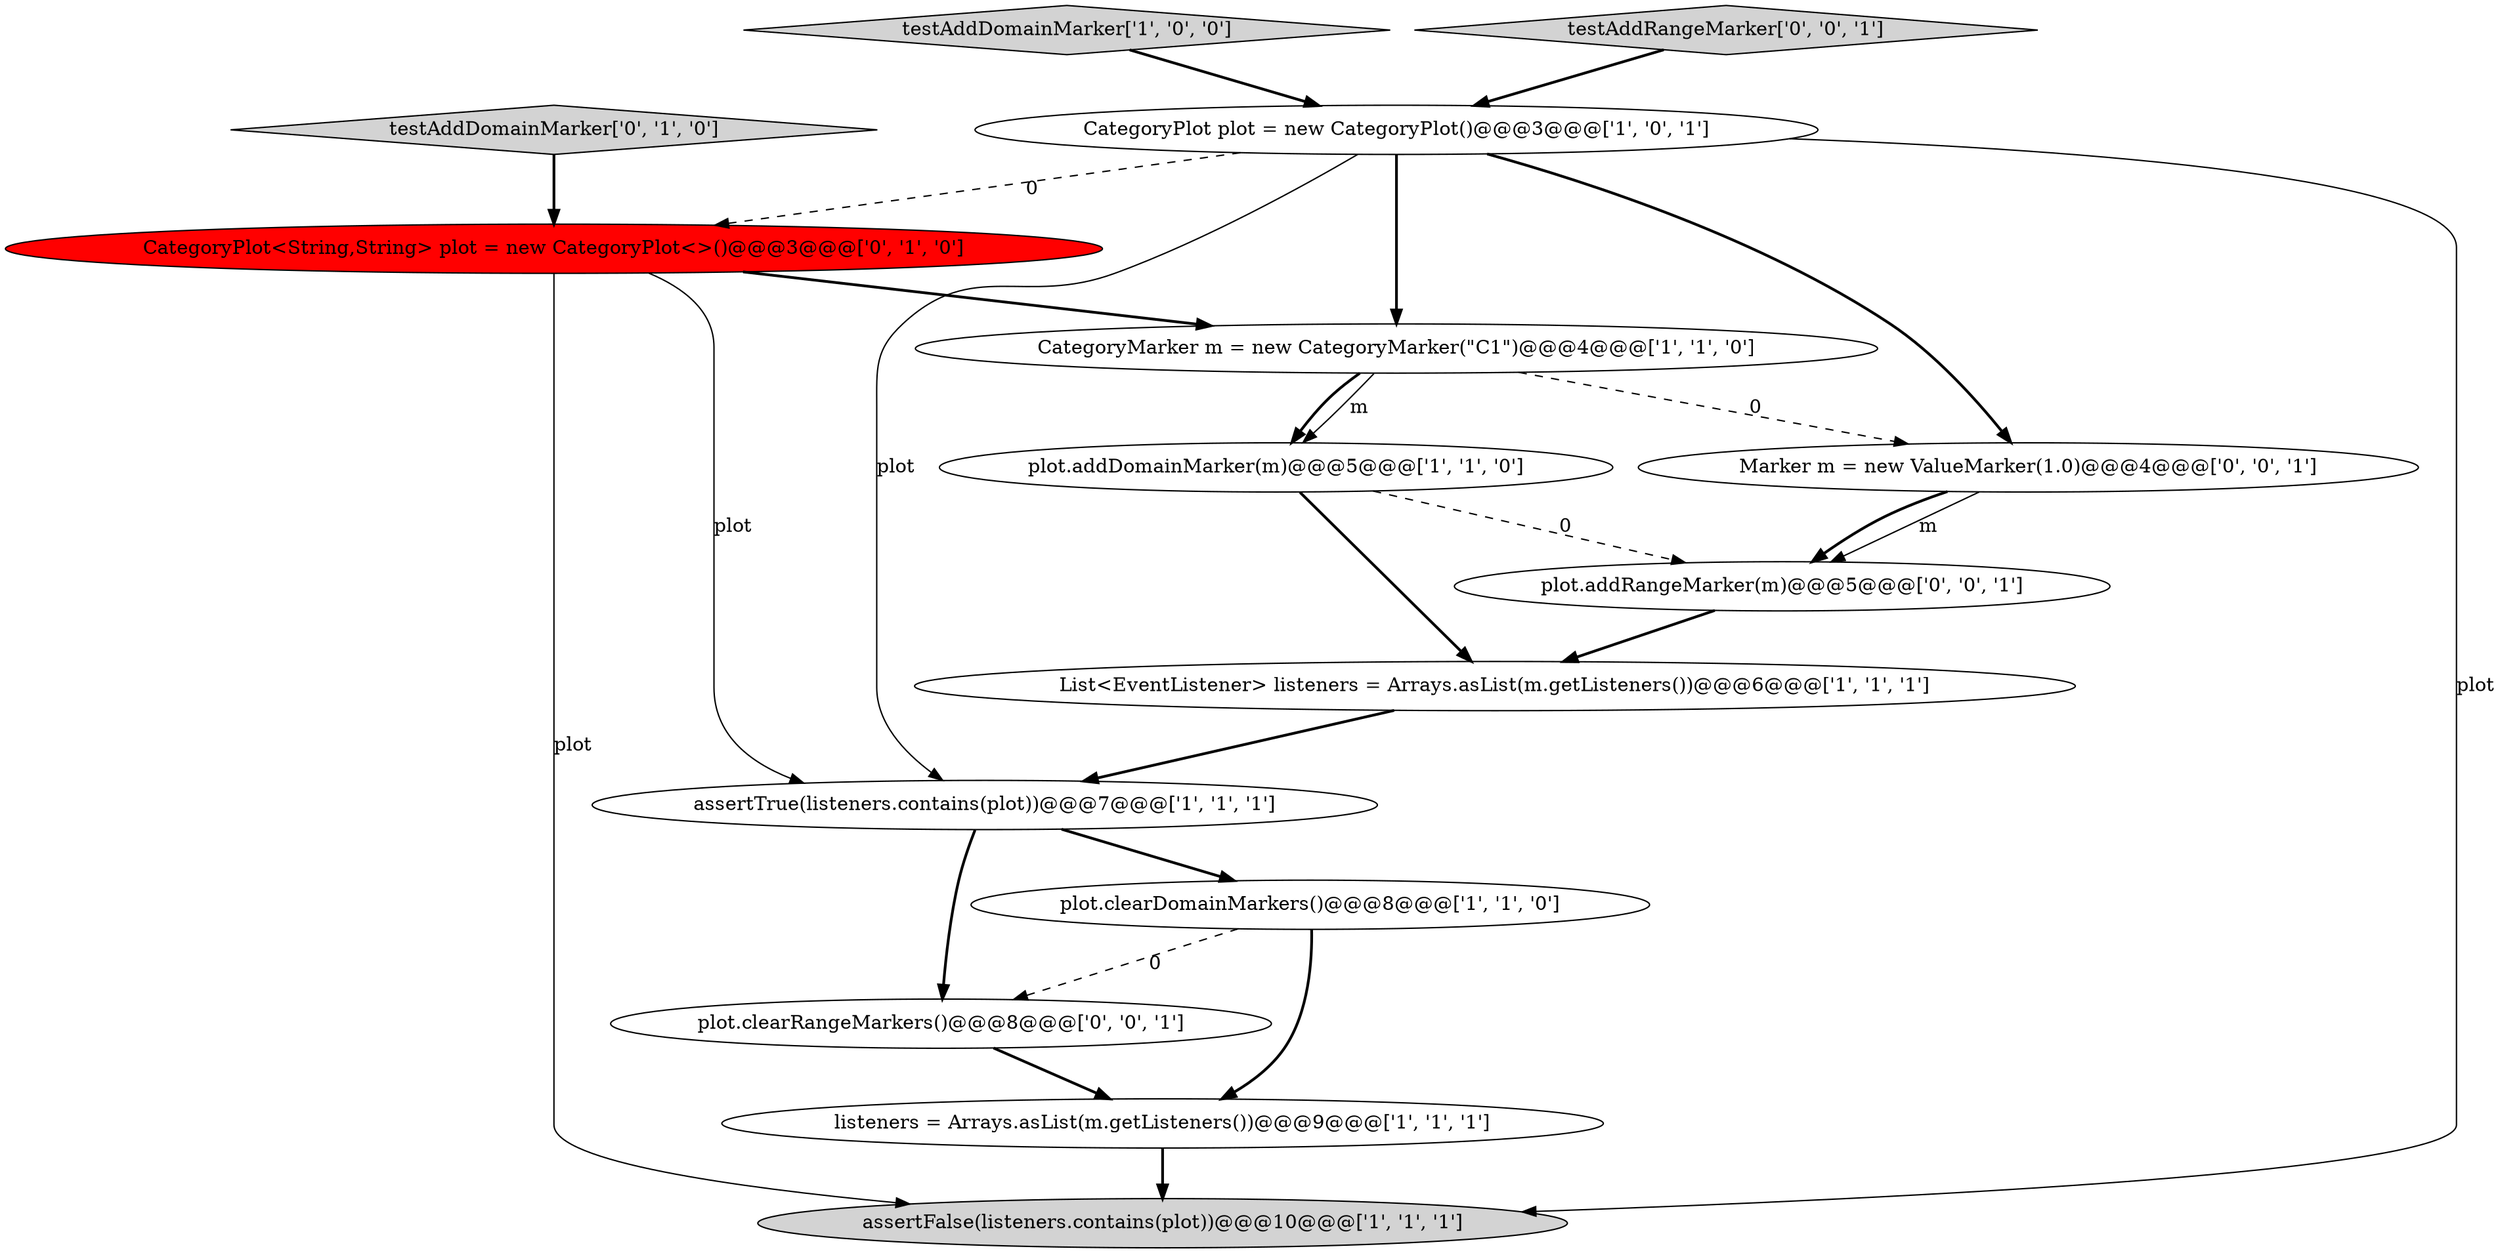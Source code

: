 digraph {
0 [style = filled, label = "assertTrue(listeners.contains(plot))@@@7@@@['1', '1', '1']", fillcolor = white, shape = ellipse image = "AAA0AAABBB1BBB"];
12 [style = filled, label = "plot.addRangeMarker(m)@@@5@@@['0', '0', '1']", fillcolor = white, shape = ellipse image = "AAA0AAABBB3BBB"];
11 [style = filled, label = "Marker m = new ValueMarker(1.0)@@@4@@@['0', '0', '1']", fillcolor = white, shape = ellipse image = "AAA0AAABBB3BBB"];
4 [style = filled, label = "List<EventListener> listeners = Arrays.asList(m.getListeners())@@@6@@@['1', '1', '1']", fillcolor = white, shape = ellipse image = "AAA0AAABBB1BBB"];
3 [style = filled, label = "testAddDomainMarker['1', '0', '0']", fillcolor = lightgray, shape = diamond image = "AAA0AAABBB1BBB"];
7 [style = filled, label = "listeners = Arrays.asList(m.getListeners())@@@9@@@['1', '1', '1']", fillcolor = white, shape = ellipse image = "AAA0AAABBB1BBB"];
10 [style = filled, label = "CategoryPlot<String,String> plot = new CategoryPlot<>()@@@3@@@['0', '1', '0']", fillcolor = red, shape = ellipse image = "AAA1AAABBB2BBB"];
8 [style = filled, label = "CategoryPlot plot = new CategoryPlot()@@@3@@@['1', '0', '1']", fillcolor = white, shape = ellipse image = "AAA0AAABBB1BBB"];
1 [style = filled, label = "plot.addDomainMarker(m)@@@5@@@['1', '1', '0']", fillcolor = white, shape = ellipse image = "AAA0AAABBB1BBB"];
13 [style = filled, label = "plot.clearRangeMarkers()@@@8@@@['0', '0', '1']", fillcolor = white, shape = ellipse image = "AAA0AAABBB3BBB"];
2 [style = filled, label = "assertFalse(listeners.contains(plot))@@@10@@@['1', '1', '1']", fillcolor = lightgray, shape = ellipse image = "AAA0AAABBB1BBB"];
5 [style = filled, label = "CategoryMarker m = new CategoryMarker(\"C1\")@@@4@@@['1', '1', '0']", fillcolor = white, shape = ellipse image = "AAA0AAABBB1BBB"];
6 [style = filled, label = "plot.clearDomainMarkers()@@@8@@@['1', '1', '0']", fillcolor = white, shape = ellipse image = "AAA0AAABBB1BBB"];
14 [style = filled, label = "testAddRangeMarker['0', '0', '1']", fillcolor = lightgray, shape = diamond image = "AAA0AAABBB3BBB"];
9 [style = filled, label = "testAddDomainMarker['0', '1', '0']", fillcolor = lightgray, shape = diamond image = "AAA0AAABBB2BBB"];
1->4 [style = bold, label=""];
8->10 [style = dashed, label="0"];
0->13 [style = bold, label=""];
0->6 [style = bold, label=""];
11->12 [style = solid, label="m"];
11->12 [style = bold, label=""];
10->0 [style = solid, label="plot"];
9->10 [style = bold, label=""];
10->2 [style = solid, label="plot"];
5->1 [style = solid, label="m"];
4->0 [style = bold, label=""];
1->12 [style = dashed, label="0"];
5->1 [style = bold, label=""];
8->2 [style = solid, label="plot"];
10->5 [style = bold, label=""];
8->0 [style = solid, label="plot"];
8->5 [style = bold, label=""];
12->4 [style = bold, label=""];
5->11 [style = dashed, label="0"];
6->13 [style = dashed, label="0"];
7->2 [style = bold, label=""];
13->7 [style = bold, label=""];
3->8 [style = bold, label=""];
14->8 [style = bold, label=""];
6->7 [style = bold, label=""];
8->11 [style = bold, label=""];
}
